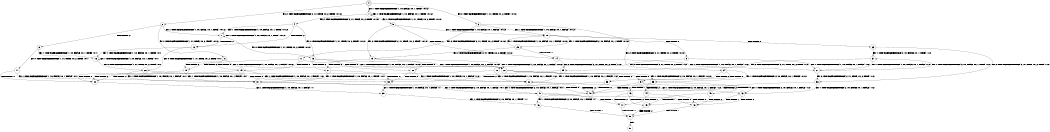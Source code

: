 digraph BCG {
size = "7, 10.5";
center = TRUE;
node [shape = circle];
0 [peripheries = 2];
0 -> 1 [label = "EX !1 !ATOMIC_EXCH_BRANCH (1, +0, FALSE, +0, 1, TRUE) !:0:1:2:"];
0 -> 2 [label = "EX !2 !ATOMIC_EXCH_BRANCH (2, +1, TRUE, +0, 2, TRUE) !:0:1:2:"];
0 -> 3 [label = "EX !0 !ATOMIC_EXCH_BRANCH (1, +1, TRUE, +0, 2, TRUE) !:0:1:2:"];
1 -> 4 [label = "EX !2 !ATOMIC_EXCH_BRANCH (2, +1, TRUE, +0, 2, TRUE) !:0:1:2:"];
1 -> 5 [label = "EX !0 !ATOMIC_EXCH_BRANCH (1, +1, TRUE, +0, 2, TRUE) !:0:1:2:"];
1 -> 1 [label = "EX !1 !ATOMIC_EXCH_BRANCH (1, +0, FALSE, +0, 1, TRUE) !:0:1:2:"];
2 -> 6 [label = "TERMINATE !2"];
2 -> 7 [label = "EX !1 !ATOMIC_EXCH_BRANCH (1, +0, FALSE, +0, 1, TRUE) !:0:1:2:"];
2 -> 8 [label = "EX !0 !ATOMIC_EXCH_BRANCH (1, +1, TRUE, +0, 2, TRUE) !:0:1:2:"];
3 -> 9 [label = "TERMINATE !0"];
3 -> 10 [label = "EX !1 !ATOMIC_EXCH_BRANCH (1, +0, FALSE, +0, 1, FALSE) !:0:1:2:"];
3 -> 11 [label = "EX !2 !ATOMIC_EXCH_BRANCH (2, +1, TRUE, +0, 2, TRUE) !:0:1:2:"];
4 -> 12 [label = "TERMINATE !2"];
4 -> 13 [label = "EX !0 !ATOMIC_EXCH_BRANCH (1, +1, TRUE, +0, 2, TRUE) !:0:1:2:"];
4 -> 7 [label = "EX !1 !ATOMIC_EXCH_BRANCH (1, +0, FALSE, +0, 1, TRUE) !:0:1:2:"];
5 -> 14 [label = "TERMINATE !0"];
5 -> 15 [label = "EX !2 !ATOMIC_EXCH_BRANCH (2, +1, TRUE, +0, 2, TRUE) !:0:1:2:"];
5 -> 10 [label = "EX !1 !ATOMIC_EXCH_BRANCH (1, +0, FALSE, +0, 1, FALSE) !:0:1:2:"];
6 -> 16 [label = "EX !1 !ATOMIC_EXCH_BRANCH (1, +0, FALSE, +0, 1, TRUE) !:0:1:"];
6 -> 17 [label = "EX !0 !ATOMIC_EXCH_BRANCH (1, +1, TRUE, +0, 2, TRUE) !:0:1:"];
7 -> 12 [label = "TERMINATE !2"];
7 -> 13 [label = "EX !0 !ATOMIC_EXCH_BRANCH (1, +1, TRUE, +0, 2, TRUE) !:0:1:2:"];
7 -> 7 [label = "EX !1 !ATOMIC_EXCH_BRANCH (1, +0, FALSE, +0, 1, TRUE) !:0:1:2:"];
8 -> 18 [label = "TERMINATE !2"];
8 -> 19 [label = "TERMINATE !0"];
8 -> 20 [label = "EX !1 !ATOMIC_EXCH_BRANCH (1, +0, FALSE, +0, 1, FALSE) !:0:1:2:"];
9 -> 21 [label = "EX !1 !ATOMIC_EXCH_BRANCH (1, +0, FALSE, +0, 1, FALSE) !:1:2:"];
9 -> 22 [label = "EX !2 !ATOMIC_EXCH_BRANCH (2, +1, TRUE, +0, 2, TRUE) !:1:2:"];
10 -> 23 [label = "TERMINATE !0"];
10 -> 24 [label = "EX !2 !ATOMIC_EXCH_BRANCH (2, +1, TRUE, +0, 2, TRUE) !:0:1:2:"];
10 -> 25 [label = "EX !1 !ATOMIC_EXCH_BRANCH (2, +0, FALSE, +0, 1, TRUE) !:0:1:2:"];
11 -> 18 [label = "TERMINATE !2"];
11 -> 19 [label = "TERMINATE !0"];
11 -> 20 [label = "EX !1 !ATOMIC_EXCH_BRANCH (1, +0, FALSE, +0, 1, FALSE) !:0:1:2:"];
12 -> 26 [label = "EX !0 !ATOMIC_EXCH_BRANCH (1, +1, TRUE, +0, 2, TRUE) !:0:1:"];
12 -> 16 [label = "EX !1 !ATOMIC_EXCH_BRANCH (1, +0, FALSE, +0, 1, TRUE) !:0:1:"];
13 -> 27 [label = "TERMINATE !2"];
13 -> 28 [label = "TERMINATE !0"];
13 -> 20 [label = "EX !1 !ATOMIC_EXCH_BRANCH (1, +0, FALSE, +0, 1, FALSE) !:0:1:2:"];
14 -> 29 [label = "EX !2 !ATOMIC_EXCH_BRANCH (2, +1, TRUE, +0, 2, TRUE) !:1:2:"];
14 -> 21 [label = "EX !1 !ATOMIC_EXCH_BRANCH (1, +0, FALSE, +0, 1, FALSE) !:1:2:"];
15 -> 27 [label = "TERMINATE !2"];
15 -> 28 [label = "TERMINATE !0"];
15 -> 20 [label = "EX !1 !ATOMIC_EXCH_BRANCH (1, +0, FALSE, +0, 1, FALSE) !:0:1:2:"];
16 -> 26 [label = "EX !0 !ATOMIC_EXCH_BRANCH (1, +1, TRUE, +0, 2, TRUE) !:0:1:"];
16 -> 16 [label = "EX !1 !ATOMIC_EXCH_BRANCH (1, +0, FALSE, +0, 1, TRUE) !:0:1:"];
17 -> 30 [label = "TERMINATE !0"];
17 -> 31 [label = "EX !1 !ATOMIC_EXCH_BRANCH (1, +0, FALSE, +0, 1, FALSE) !:0:1:"];
18 -> 30 [label = "TERMINATE !0"];
18 -> 31 [label = "EX !1 !ATOMIC_EXCH_BRANCH (1, +0, FALSE, +0, 1, FALSE) !:0:1:"];
19 -> 30 [label = "TERMINATE !2"];
19 -> 32 [label = "EX !1 !ATOMIC_EXCH_BRANCH (1, +0, FALSE, +0, 1, FALSE) !:1:2:"];
20 -> 33 [label = "TERMINATE !2"];
20 -> 34 [label = "TERMINATE !0"];
20 -> 35 [label = "EX !1 !ATOMIC_EXCH_BRANCH (2, +0, FALSE, +0, 1, FALSE) !:0:1:2:"];
21 -> 36 [label = "EX !2 !ATOMIC_EXCH_BRANCH (2, +1, TRUE, +0, 2, TRUE) !:1:2:"];
21 -> 37 [label = "EX !1 !ATOMIC_EXCH_BRANCH (2, +0, FALSE, +0, 1, TRUE) !:1:2:"];
22 -> 30 [label = "TERMINATE !2"];
22 -> 32 [label = "EX !1 !ATOMIC_EXCH_BRANCH (1, +0, FALSE, +0, 1, FALSE) !:1:2:"];
23 -> 36 [label = "EX !2 !ATOMIC_EXCH_BRANCH (2, +1, TRUE, +0, 2, TRUE) !:1:2:"];
23 -> 37 [label = "EX !1 !ATOMIC_EXCH_BRANCH (2, +0, FALSE, +0, 1, TRUE) !:1:2:"];
24 -> 33 [label = "TERMINATE !2"];
24 -> 34 [label = "TERMINATE !0"];
24 -> 35 [label = "EX !1 !ATOMIC_EXCH_BRANCH (2, +0, FALSE, +0, 1, FALSE) !:0:1:2:"];
25 -> 14 [label = "TERMINATE !0"];
25 -> 15 [label = "EX !2 !ATOMIC_EXCH_BRANCH (2, +1, TRUE, +0, 2, TRUE) !:0:1:2:"];
25 -> 10 [label = "EX !1 !ATOMIC_EXCH_BRANCH (1, +0, FALSE, +0, 1, FALSE) !:0:1:2:"];
26 -> 38 [label = "TERMINATE !0"];
26 -> 31 [label = "EX !1 !ATOMIC_EXCH_BRANCH (1, +0, FALSE, +0, 1, FALSE) !:0:1:"];
27 -> 38 [label = "TERMINATE !0"];
27 -> 31 [label = "EX !1 !ATOMIC_EXCH_BRANCH (1, +0, FALSE, +0, 1, FALSE) !:0:1:"];
28 -> 38 [label = "TERMINATE !2"];
28 -> 32 [label = "EX !1 !ATOMIC_EXCH_BRANCH (1, +0, FALSE, +0, 1, FALSE) !:1:2:"];
29 -> 38 [label = "TERMINATE !2"];
29 -> 32 [label = "EX !1 !ATOMIC_EXCH_BRANCH (1, +0, FALSE, +0, 1, FALSE) !:1:2:"];
30 -> 39 [label = "EX !1 !ATOMIC_EXCH_BRANCH (1, +0, FALSE, +0, 1, FALSE) !:1:"];
31 -> 40 [label = "TERMINATE !0"];
31 -> 41 [label = "EX !1 !ATOMIC_EXCH_BRANCH (2, +0, FALSE, +0, 1, FALSE) !:0:1:"];
32 -> 40 [label = "TERMINATE !2"];
32 -> 42 [label = "EX !1 !ATOMIC_EXCH_BRANCH (2, +0, FALSE, +0, 1, FALSE) !:1:2:"];
33 -> 40 [label = "TERMINATE !0"];
33 -> 41 [label = "EX !1 !ATOMIC_EXCH_BRANCH (2, +0, FALSE, +0, 1, FALSE) !:0:1:"];
34 -> 40 [label = "TERMINATE !2"];
34 -> 42 [label = "EX !1 !ATOMIC_EXCH_BRANCH (2, +0, FALSE, +0, 1, FALSE) !:1:2:"];
35 -> 43 [label = "TERMINATE !1"];
35 -> 44 [label = "TERMINATE !2"];
35 -> 45 [label = "TERMINATE !0"];
36 -> 40 [label = "TERMINATE !2"];
36 -> 42 [label = "EX !1 !ATOMIC_EXCH_BRANCH (2, +0, FALSE, +0, 1, FALSE) !:1:2:"];
37 -> 29 [label = "EX !2 !ATOMIC_EXCH_BRANCH (2, +1, TRUE, +0, 2, TRUE) !:1:2:"];
37 -> 21 [label = "EX !1 !ATOMIC_EXCH_BRANCH (1, +0, FALSE, +0, 1, FALSE) !:1:2:"];
38 -> 39 [label = "EX !1 !ATOMIC_EXCH_BRANCH (1, +0, FALSE, +0, 1, FALSE) !:1:"];
39 -> 46 [label = "EX !1 !ATOMIC_EXCH_BRANCH (2, +0, FALSE, +0, 1, FALSE) !:1:"];
40 -> 46 [label = "EX !1 !ATOMIC_EXCH_BRANCH (2, +0, FALSE, +0, 1, FALSE) !:1:"];
41 -> 47 [label = "TERMINATE !1"];
41 -> 48 [label = "TERMINATE !0"];
42 -> 49 [label = "TERMINATE !1"];
42 -> 48 [label = "TERMINATE !2"];
43 -> 47 [label = "TERMINATE !2"];
43 -> 49 [label = "TERMINATE !0"];
44 -> 47 [label = "TERMINATE !1"];
44 -> 48 [label = "TERMINATE !0"];
45 -> 49 [label = "TERMINATE !1"];
45 -> 48 [label = "TERMINATE !2"];
46 -> 50 [label = "TERMINATE !1"];
47 -> 50 [label = "TERMINATE !0"];
48 -> 50 [label = "TERMINATE !1"];
49 -> 50 [label = "TERMINATE !2"];
50 -> 51 [label = "exit"];
}
